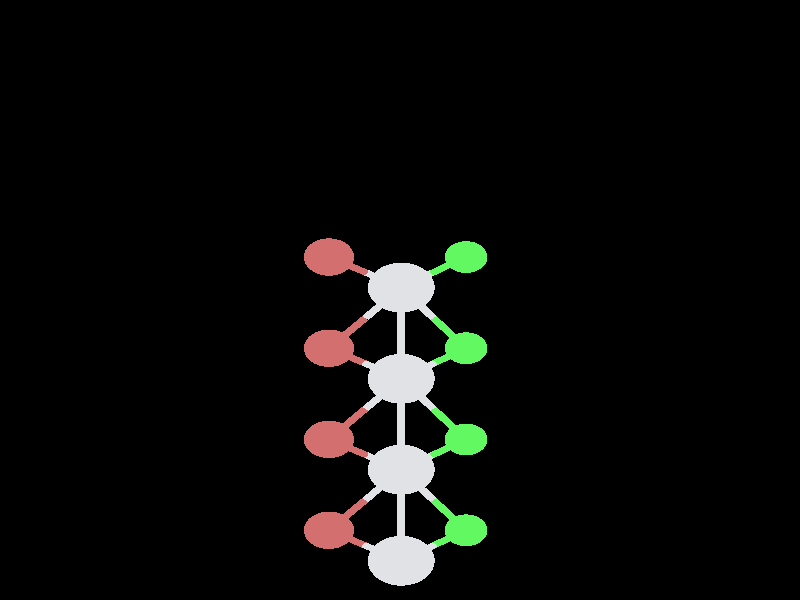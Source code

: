 #include "colors.inc"
#include "finish.inc"

global_settings {assumed_gamma 1 max_trace_level 6}
background {color White transmit 1.0}
camera {orthographic
  right -19.14*x up 19.28*y
  direction 1.00*z
  location <0,0,50.00> look_at <0,0,0>}


light_source {<  2.00,   3.00,  40.00> color White
  area_light <0.70, 0, 0>, <0, 0.70, 0>, 3, 3
  adaptive 1 jitter}
// no fog
#declare simple = finish {phong 0.7}
#declare pale = finish {ambient 0.5 diffuse 0.85 roughness 0.001 specular 0.200 }
#declare intermediate = finish {ambient 0.3 diffuse 0.6 specular 0.1 roughness 0.04}
#declare vmd = finish {ambient 0.0 diffuse 0.65 phong 0.1 phong_size 40.0 specular 0.5 }
#declare jmol = finish {ambient 0.2 diffuse 0.6 specular 1 roughness 0.001 metallic}
#declare ase2 = finish {ambient 0.05 brilliance 3 diffuse 0.6 metallic specular 0.7 roughness 0.04 reflection 0.15}
#declare ase3 = finish {ambient 0.15 brilliance 2 diffuse 0.6 metallic specular 1.0 roughness 0.001 reflection 0.0}
#declare glass = finish {ambient 0.05 diffuse 0.3 specular 1.0 roughness 0.001}
#declare glass2 = finish {ambient 0.01 diffuse 0.3 specular 1.0 reflection 0.25 roughness 0.001}
#declare Rcell = 0.000;
#declare Rbond = 0.100;

#macro atom(LOC, R, COL, TRANS, FIN)
  sphere{LOC, R texture{pigment{color COL transmit TRANS} finish{FIN}}}
#end
#macro constrain(LOC, R, COL, TRANS FIN)
union{torus{R, Rcell rotate 45*z texture{pigment{color COL transmit TRANS} finish{FIN}}}
     torus{R, Rcell rotate -45*z texture{pigment{color COL transmit TRANS} finish{FIN}}}
     translate LOC}
#end

cylinder {<  9.12,  -8.38, -20.28>, <  9.12,  -8.38,   0.00>, Rcell pigment {Black}}
cylinder {<  9.12,   9.18, -30.41>, <  9.12,   9.18, -10.14>, Rcell pigment {Black}}
cylinder {< -9.12,   9.18, -30.41>, < -9.12,   9.18, -10.14>, Rcell pigment {Black}}
cylinder {< -9.12,  -8.38, -20.28>, < -9.12,  -8.38,   0.00>, Rcell pigment {Black}}
cylinder {<  9.12,  -8.38, -20.28>, <  9.12,   9.18, -30.41>, Rcell pigment {Black}}
cylinder {<  9.12,  -8.38,   0.00>, <  9.12,   9.18, -10.14>, Rcell pigment {Black}}
cylinder {< -9.12,  -8.38,   0.00>, < -9.12,   9.18, -10.14>, Rcell pigment {Black}}
cylinder {< -9.12,  -8.38, -20.28>, < -9.12,   9.18, -30.41>, Rcell pigment {Black}}
cylinder {<  9.12,  -8.38, -20.28>, < -9.12,  -8.38, -20.28>, Rcell pigment {Black}}
cylinder {<  9.12,  -8.38,   0.00>, < -9.12,  -8.38,   0.00>, Rcell pigment {Black}}
cylinder {<  9.12,   9.18, -10.14>, < -9.12,   9.18, -10.14>, Rcell pigment {Black}}
cylinder {<  9.12,   9.18, -30.41>, < -9.12,   9.18, -30.41>, Rcell pigment {Black}}
atom(<  0.03,  -8.38, -20.28>, 0.80, rgb <0.75, 0.76, 0.78>, 0.0, ase3) // #0
atom(< -1.70,  -7.40, -18.59>, 0.60, rgb <0.65, 0.16, 0.16>, 0.0, ase3) // #1
atom(<  1.58,  -7.40, -18.59>, 0.51, rgb <0.12, 0.94, 0.12>, 0.0, ase3) // #2
atom(< -1.70,  -4.48, -20.28>, 0.60, rgb <0.65, 0.16, 0.16>, 0.0, ase3) // #3
atom(<  1.58,  -4.48, -20.28>, 0.51, rgb <0.12, 0.94, 0.12>, 0.0, ase3) // #4
atom(<  0.03,  -8.38, -16.90>, 0.80, rgb <0.75, 0.76, 0.78>, 0.0, ase3) // #5
atom(< -1.70,  -7.40, -15.21>, 0.60, rgb <0.65, 0.16, 0.16>, 0.0, ase3) // #6
atom(<  1.58,  -7.40, -15.21>, 0.51, rgb <0.12, 0.94, 0.12>, 0.0, ase3) // #7
atom(<  0.03,  -5.45, -18.59>, 0.80, rgb <0.75, 0.76, 0.78>, 0.0, ase3) // #8
atom(< -1.70,  -4.48, -16.90>, 0.60, rgb <0.65, 0.16, 0.16>, 0.0, ase3) // #9
atom(<  1.58,  -4.48, -16.90>, 0.51, rgb <0.12, 0.94, 0.12>, 0.0, ase3) // #10
atom(<  0.03,  -2.53, -20.28>, 0.80, rgb <0.75, 0.76, 0.78>, 0.0, ase3) // #11
atom(< -1.70,  -1.55, -18.59>, 0.60, rgb <0.65, 0.16, 0.16>, 0.0, ase3) // #12
atom(<  1.58,  -1.55, -18.59>, 0.51, rgb <0.12, 0.94, 0.12>, 0.0, ase3) // #13
atom(< -1.70,   1.38, -20.28>, 0.60, rgb <0.65, 0.16, 0.16>, 0.0, ase3) // #14
atom(<  1.58,   1.38, -20.28>, 0.51, rgb <0.12, 0.94, 0.12>, 0.0, ase3) // #15
atom(<  0.03,  -8.38, -13.52>, 0.80, rgb <0.75, 0.76, 0.78>, 0.0, ase3) // #16
atom(< -1.70,  -7.40, -11.83>, 0.60, rgb <0.65, 0.16, 0.16>, 0.0, ase3) // #17
atom(<  1.58,  -7.40, -11.83>, 0.51, rgb <0.12, 0.94, 0.12>, 0.0, ase3) // #18
atom(<  0.03,  -5.45, -15.21>, 0.80, rgb <0.75, 0.76, 0.78>, 0.0, ase3) // #19
atom(< -1.70,  -4.48, -13.52>, 0.60, rgb <0.65, 0.16, 0.16>, 0.0, ase3) // #20
atom(<  1.58,  -4.48, -13.52>, 0.51, rgb <0.12, 0.94, 0.12>, 0.0, ase3) // #21
atom(<  0.03,  -2.53, -16.90>, 0.80, rgb <0.75, 0.76, 0.78>, 0.0, ase3) // #22
atom(< -1.70,  -1.55, -15.21>, 0.60, rgb <0.65, 0.16, 0.16>, 0.0, ase3) // #23
atom(<  1.58,  -1.55, -15.21>, 0.51, rgb <0.12, 0.94, 0.12>, 0.0, ase3) // #24
atom(<  0.03,   0.40, -18.59>, 0.80, rgb <0.75, 0.76, 0.78>, 0.0, ase3) // #25
atom(< -1.70,   1.38, -16.90>, 0.60, rgb <0.65, 0.16, 0.16>, 0.0, ase3) // #26
atom(<  1.58,   1.38, -16.90>, 0.51, rgb <0.12, 0.94, 0.12>, 0.0, ase3) // #27
atom(<  0.03,  -8.38, -10.14>, 0.80, rgb <0.75, 0.76, 0.78>, 0.0, ase3) // #28
atom(< -1.70,  -7.40,  -8.45>, 0.60, rgb <0.65, 0.16, 0.16>, 0.0, ase3) // #29
atom(<  1.58,  -7.40,  -8.45>, 0.51, rgb <0.12, 0.94, 0.12>, 0.0, ase3) // #30
atom(<  0.03,  -5.45, -11.83>, 0.80, rgb <0.75, 0.76, 0.78>, 0.0, ase3) // #31
atom(< -1.70,  -4.48, -10.14>, 0.60, rgb <0.65, 0.16, 0.16>, 0.0, ase3) // #32
atom(<  1.58,  -4.48, -10.14>, 0.51, rgb <0.12, 0.94, 0.12>, 0.0, ase3) // #33
atom(<  0.03,  -2.53, -13.52>, 0.80, rgb <0.75, 0.76, 0.78>, 0.0, ase3) // #34
atom(< -1.70,  -1.55, -11.83>, 0.60, rgb <0.65, 0.16, 0.16>, 0.0, ase3) // #35
atom(<  1.58,  -1.55, -11.83>, 0.51, rgb <0.12, 0.94, 0.12>, 0.0, ase3) // #36
atom(<  0.03,   0.40, -15.21>, 0.80, rgb <0.75, 0.76, 0.78>, 0.0, ase3) // #37
atom(< -1.70,   1.38, -13.52>, 0.60, rgb <0.65, 0.16, 0.16>, 0.0, ase3) // #38
atom(<  1.58,   1.38, -13.52>, 0.51, rgb <0.12, 0.94, 0.12>, 0.0, ase3) // #39
atom(<  0.03,  -8.38,  -6.76>, 0.80, rgb <0.75, 0.76, 0.78>, 0.0, ase3) // #40
atom(<  0.03,  -5.45,  -8.45>, 0.80, rgb <0.75, 0.76, 0.78>, 0.0, ase3) // #41
atom(< -1.70,  -4.48,  -6.76>, 0.60, rgb <0.65, 0.16, 0.16>, 0.0, ase3) // #42
atom(<  1.58,  -4.48,  -6.76>, 0.51, rgb <0.12, 0.94, 0.12>, 0.0, ase3) // #43
atom(<  0.03,  -2.53, -10.14>, 0.80, rgb <0.75, 0.76, 0.78>, 0.0, ase3) // #44
atom(< -1.70,  -1.55,  -8.45>, 0.60, rgb <0.65, 0.16, 0.16>, 0.0, ase3) // #45
atom(<  1.58,  -1.55,  -8.45>, 0.51, rgb <0.12, 0.94, 0.12>, 0.0, ase3) // #46
atom(<  0.03,   0.40, -11.83>, 0.80, rgb <0.75, 0.76, 0.78>, 0.0, ase3) // #47
atom(< -1.70,   1.38, -10.14>, 0.60, rgb <0.65, 0.16, 0.16>, 0.0, ase3) // #48
atom(<  1.58,   1.38, -10.14>, 0.51, rgb <0.12, 0.94, 0.12>, 0.0, ase3) // #49
atom(<  0.03,  -2.53,  -6.76>, 0.80, rgb <0.75, 0.76, 0.78>, 0.0, ase3) // #50
atom(<  0.03,   0.40,  -8.45>, 0.80, rgb <0.75, 0.76, 0.78>, 0.0, ase3) // #51
atom(< -1.70,   1.38,  -6.76>, 0.60, rgb <0.65, 0.16, 0.16>, 0.0, ase3) // #52
atom(<  1.58,   1.38,  -6.76>, 0.51, rgb <0.12, 0.94, 0.12>, 0.0, ase3) // #53
cylinder {<  0.03,  -8.38, -20.28>, < -0.83,  -7.89, -19.43>, Rbond texture{pigment {color rgb <0.75, 0.76, 0.78> transmit 0.0} finish{ase3}}}
cylinder {< -1.70,  -7.40, -18.59>, < -0.83,  -7.89, -19.43>, Rbond texture{pigment {color rgb <0.65, 0.16, 0.16> transmit 0.0} finish{ase3}}}
cylinder {<  0.03,  -8.38, -20.28>, <  0.80,  -7.89, -19.43>, Rbond texture{pigment {color rgb <0.75, 0.76, 0.78> transmit 0.0} finish{ase3}}}
cylinder {<  1.58,  -7.40, -18.59>, <  0.80,  -7.89, -19.43>, Rbond texture{pigment {color rgb <0.12, 0.94, 0.12> transmit 0.0} finish{ase3}}}
cylinder {<  0.03,  -8.38, -20.28>, <  0.03,  -6.92, -19.43>, Rbond texture{pigment {color rgb <0.75, 0.76, 0.78> transmit 0.0} finish{ase3}}}
cylinder {<  0.03,  -5.45, -18.59>, <  0.03,  -6.92, -19.43>, Rbond texture{pigment {color rgb <0.75, 0.76, 0.78> transmit 0.0} finish{ase3}}}
cylinder {<  0.03,  -8.38, -20.28>, <  0.03,  -8.38, -18.59>, Rbond texture{pigment {color rgb <0.75, 0.76, 0.78> transmit 0.0} finish{ase3}}}
cylinder {<  0.03,  -8.38, -16.90>, <  0.03,  -8.38, -18.59>, Rbond texture{pigment {color rgb <0.75, 0.76, 0.78> transmit 0.0} finish{ase3}}}
cylinder {< -1.70,  -7.40, -18.59>, < -0.83,  -6.43, -18.59>, Rbond texture{pigment {color rgb <0.65, 0.16, 0.16> transmit 0.0} finish{ase3}}}
cylinder {<  0.03,  -5.45, -18.59>, < -0.83,  -6.43, -18.59>, Rbond texture{pigment {color rgb <0.75, 0.76, 0.78> transmit 0.0} finish{ase3}}}
cylinder {< -1.70,  -7.40, -18.59>, < -0.83,  -7.89, -17.74>, Rbond texture{pigment {color rgb <0.65, 0.16, 0.16> transmit 0.0} finish{ase3}}}
cylinder {<  0.03,  -8.38, -16.90>, < -0.83,  -7.89, -17.74>, Rbond texture{pigment {color rgb <0.75, 0.76, 0.78> transmit 0.0} finish{ase3}}}
cylinder {<  1.58,  -7.40, -18.59>, <  0.80,  -6.43, -18.59>, Rbond texture{pigment {color rgb <0.12, 0.94, 0.12> transmit 0.0} finish{ase3}}}
cylinder {<  0.03,  -5.45, -18.59>, <  0.80,  -6.43, -18.59>, Rbond texture{pigment {color rgb <0.75, 0.76, 0.78> transmit 0.0} finish{ase3}}}
cylinder {<  1.58,  -7.40, -18.59>, <  0.80,  -7.89, -17.74>, Rbond texture{pigment {color rgb <0.12, 0.94, 0.12> transmit 0.0} finish{ase3}}}
cylinder {<  0.03,  -8.38, -16.90>, <  0.80,  -7.89, -17.74>, Rbond texture{pigment {color rgb <0.75, 0.76, 0.78> transmit 0.0} finish{ase3}}}
cylinder {< -1.70,  -4.48, -20.28>, < -0.83,  -4.97, -19.43>, Rbond texture{pigment {color rgb <0.65, 0.16, 0.16> transmit 0.0} finish{ase3}}}
cylinder {<  0.03,  -5.45, -18.59>, < -0.83,  -4.97, -19.43>, Rbond texture{pigment {color rgb <0.75, 0.76, 0.78> transmit 0.0} finish{ase3}}}
cylinder {< -1.70,  -4.48, -20.28>, < -0.83,  -3.50, -20.28>, Rbond texture{pigment {color rgb <0.65, 0.16, 0.16> transmit 0.0} finish{ase3}}}
cylinder {<  0.03,  -2.53, -20.28>, < -0.83,  -3.50, -20.28>, Rbond texture{pigment {color rgb <0.75, 0.76, 0.78> transmit 0.0} finish{ase3}}}
cylinder {<  1.58,  -4.48, -20.28>, <  0.80,  -4.97, -19.43>, Rbond texture{pigment {color rgb <0.12, 0.94, 0.12> transmit 0.0} finish{ase3}}}
cylinder {<  0.03,  -5.45, -18.59>, <  0.80,  -4.97, -19.43>, Rbond texture{pigment {color rgb <0.75, 0.76, 0.78> transmit 0.0} finish{ase3}}}
cylinder {<  1.58,  -4.48, -20.28>, <  0.80,  -3.50, -20.28>, Rbond texture{pigment {color rgb <0.12, 0.94, 0.12> transmit 0.0} finish{ase3}}}
cylinder {<  0.03,  -2.53, -20.28>, <  0.80,  -3.50, -20.28>, Rbond texture{pigment {color rgb <0.75, 0.76, 0.78> transmit 0.0} finish{ase3}}}
cylinder {<  0.03,  -8.38, -16.90>, < -0.83,  -7.89, -16.05>, Rbond texture{pigment {color rgb <0.75, 0.76, 0.78> transmit 0.0} finish{ase3}}}
cylinder {< -1.70,  -7.40, -15.21>, < -0.83,  -7.89, -16.05>, Rbond texture{pigment {color rgb <0.65, 0.16, 0.16> transmit 0.0} finish{ase3}}}
cylinder {<  0.03,  -8.38, -16.90>, <  0.03,  -6.92, -16.05>, Rbond texture{pigment {color rgb <0.75, 0.76, 0.78> transmit 0.0} finish{ase3}}}
cylinder {<  0.03,  -5.45, -15.21>, <  0.03,  -6.92, -16.05>, Rbond texture{pigment {color rgb <0.75, 0.76, 0.78> transmit 0.0} finish{ase3}}}
cylinder {<  0.03,  -8.38, -16.90>, <  0.03,  -6.92, -17.74>, Rbond texture{pigment {color rgb <0.75, 0.76, 0.78> transmit 0.0} finish{ase3}}}
cylinder {<  0.03,  -5.45, -18.59>, <  0.03,  -6.92, -17.74>, Rbond texture{pigment {color rgb <0.75, 0.76, 0.78> transmit 0.0} finish{ase3}}}
cylinder {<  0.03,  -8.38, -16.90>, <  0.80,  -7.89, -16.05>, Rbond texture{pigment {color rgb <0.75, 0.76, 0.78> transmit 0.0} finish{ase3}}}
cylinder {<  1.58,  -7.40, -15.21>, <  0.80,  -7.89, -16.05>, Rbond texture{pigment {color rgb <0.12, 0.94, 0.12> transmit 0.0} finish{ase3}}}
cylinder {<  0.03,  -8.38, -16.90>, <  0.03,  -8.38, -15.21>, Rbond texture{pigment {color rgb <0.75, 0.76, 0.78> transmit 0.0} finish{ase3}}}
cylinder {<  0.03,  -8.38, -13.52>, <  0.03,  -8.38, -15.21>, Rbond texture{pigment {color rgb <0.75, 0.76, 0.78> transmit 0.0} finish{ase3}}}
cylinder {< -1.70,  -7.40, -15.21>, < -0.83,  -6.43, -15.21>, Rbond texture{pigment {color rgb <0.65, 0.16, 0.16> transmit 0.0} finish{ase3}}}
cylinder {<  0.03,  -5.45, -15.21>, < -0.83,  -6.43, -15.21>, Rbond texture{pigment {color rgb <0.75, 0.76, 0.78> transmit 0.0} finish{ase3}}}
cylinder {< -1.70,  -7.40, -15.21>, < -0.83,  -7.89, -14.36>, Rbond texture{pigment {color rgb <0.65, 0.16, 0.16> transmit 0.0} finish{ase3}}}
cylinder {<  0.03,  -8.38, -13.52>, < -0.83,  -7.89, -14.36>, Rbond texture{pigment {color rgb <0.75, 0.76, 0.78> transmit 0.0} finish{ase3}}}
cylinder {<  1.58,  -7.40, -15.21>, <  0.80,  -6.43, -15.21>, Rbond texture{pigment {color rgb <0.12, 0.94, 0.12> transmit 0.0} finish{ase3}}}
cylinder {<  0.03,  -5.45, -15.21>, <  0.80,  -6.43, -15.21>, Rbond texture{pigment {color rgb <0.75, 0.76, 0.78> transmit 0.0} finish{ase3}}}
cylinder {<  1.58,  -7.40, -15.21>, <  0.80,  -7.89, -14.36>, Rbond texture{pigment {color rgb <0.12, 0.94, 0.12> transmit 0.0} finish{ase3}}}
cylinder {<  0.03,  -8.38, -13.52>, <  0.80,  -7.89, -14.36>, Rbond texture{pigment {color rgb <0.75, 0.76, 0.78> transmit 0.0} finish{ase3}}}
cylinder {<  0.03,  -5.45, -18.59>, <  0.03,  -5.45, -16.90>, Rbond texture{pigment {color rgb <0.75, 0.76, 0.78> transmit 0.0} finish{ase3}}}
cylinder {<  0.03,  -5.45, -15.21>, <  0.03,  -5.45, -16.90>, Rbond texture{pigment {color rgb <0.75, 0.76, 0.78> transmit 0.0} finish{ase3}}}
cylinder {<  0.03,  -5.45, -18.59>, <  0.03,  -3.99, -19.43>, Rbond texture{pigment {color rgb <0.75, 0.76, 0.78> transmit 0.0} finish{ase3}}}
cylinder {<  0.03,  -2.53, -20.28>, <  0.03,  -3.99, -19.43>, Rbond texture{pigment {color rgb <0.75, 0.76, 0.78> transmit 0.0} finish{ase3}}}
cylinder {<  0.03,  -5.45, -18.59>, < -0.83,  -4.97, -17.74>, Rbond texture{pigment {color rgb <0.75, 0.76, 0.78> transmit 0.0} finish{ase3}}}
cylinder {< -1.70,  -4.48, -16.90>, < -0.83,  -4.97, -17.74>, Rbond texture{pigment {color rgb <0.65, 0.16, 0.16> transmit 0.0} finish{ase3}}}
cylinder {<  0.03,  -5.45, -18.59>, <  0.80,  -4.97, -17.74>, Rbond texture{pigment {color rgb <0.75, 0.76, 0.78> transmit 0.0} finish{ase3}}}
cylinder {<  1.58,  -4.48, -16.90>, <  0.80,  -4.97, -17.74>, Rbond texture{pigment {color rgb <0.12, 0.94, 0.12> transmit 0.0} finish{ase3}}}
cylinder {<  0.03,  -5.45, -18.59>, <  0.03,  -3.99, -17.74>, Rbond texture{pigment {color rgb <0.75, 0.76, 0.78> transmit 0.0} finish{ase3}}}
cylinder {<  0.03,  -2.53, -16.90>, <  0.03,  -3.99, -17.74>, Rbond texture{pigment {color rgb <0.75, 0.76, 0.78> transmit 0.0} finish{ase3}}}
cylinder {< -1.70,  -4.48, -16.90>, < -0.83,  -4.97, -16.05>, Rbond texture{pigment {color rgb <0.65, 0.16, 0.16> transmit 0.0} finish{ase3}}}
cylinder {<  0.03,  -5.45, -15.21>, < -0.83,  -4.97, -16.05>, Rbond texture{pigment {color rgb <0.75, 0.76, 0.78> transmit 0.0} finish{ase3}}}
cylinder {< -1.70,  -4.48, -16.90>, < -0.83,  -3.50, -16.90>, Rbond texture{pigment {color rgb <0.65, 0.16, 0.16> transmit 0.0} finish{ase3}}}
cylinder {<  0.03,  -2.53, -16.90>, < -0.83,  -3.50, -16.90>, Rbond texture{pigment {color rgb <0.75, 0.76, 0.78> transmit 0.0} finish{ase3}}}
cylinder {<  1.58,  -4.48, -16.90>, <  0.80,  -4.97, -16.05>, Rbond texture{pigment {color rgb <0.12, 0.94, 0.12> transmit 0.0} finish{ase3}}}
cylinder {<  0.03,  -5.45, -15.21>, <  0.80,  -4.97, -16.05>, Rbond texture{pigment {color rgb <0.75, 0.76, 0.78> transmit 0.0} finish{ase3}}}
cylinder {<  1.58,  -4.48, -16.90>, <  0.80,  -3.50, -16.90>, Rbond texture{pigment {color rgb <0.12, 0.94, 0.12> transmit 0.0} finish{ase3}}}
cylinder {<  0.03,  -2.53, -16.90>, <  0.80,  -3.50, -16.90>, Rbond texture{pigment {color rgb <0.75, 0.76, 0.78> transmit 0.0} finish{ase3}}}
cylinder {<  0.03,  -2.53, -20.28>, <  0.03,  -1.06, -19.43>, Rbond texture{pigment {color rgb <0.75, 0.76, 0.78> transmit 0.0} finish{ase3}}}
cylinder {<  0.03,   0.40, -18.59>, <  0.03,  -1.06, -19.43>, Rbond texture{pigment {color rgb <0.75, 0.76, 0.78> transmit 0.0} finish{ase3}}}
cylinder {<  0.03,  -2.53, -20.28>, <  0.80,  -2.04, -19.43>, Rbond texture{pigment {color rgb <0.75, 0.76, 0.78> transmit 0.0} finish{ase3}}}
cylinder {<  1.58,  -1.55, -18.59>, <  0.80,  -2.04, -19.43>, Rbond texture{pigment {color rgb <0.12, 0.94, 0.12> transmit 0.0} finish{ase3}}}
cylinder {<  0.03,  -2.53, -20.28>, < -0.83,  -2.04, -19.43>, Rbond texture{pigment {color rgb <0.75, 0.76, 0.78> transmit 0.0} finish{ase3}}}
cylinder {< -1.70,  -1.55, -18.59>, < -0.83,  -2.04, -19.43>, Rbond texture{pigment {color rgb <0.65, 0.16, 0.16> transmit 0.0} finish{ase3}}}
cylinder {<  0.03,  -2.53, -20.28>, <  0.03,  -2.53, -18.59>, Rbond texture{pigment {color rgb <0.75, 0.76, 0.78> transmit 0.0} finish{ase3}}}
cylinder {<  0.03,  -2.53, -16.90>, <  0.03,  -2.53, -18.59>, Rbond texture{pigment {color rgb <0.75, 0.76, 0.78> transmit 0.0} finish{ase3}}}
cylinder {< -1.70,  -1.55, -18.59>, < -0.83,  -0.58, -18.59>, Rbond texture{pigment {color rgb <0.65, 0.16, 0.16> transmit 0.0} finish{ase3}}}
cylinder {<  0.03,   0.40, -18.59>, < -0.83,  -0.58, -18.59>, Rbond texture{pigment {color rgb <0.75, 0.76, 0.78> transmit 0.0} finish{ase3}}}
cylinder {< -1.70,  -1.55, -18.59>, < -0.83,  -2.04, -17.74>, Rbond texture{pigment {color rgb <0.65, 0.16, 0.16> transmit 0.0} finish{ase3}}}
cylinder {<  0.03,  -2.53, -16.90>, < -0.83,  -2.04, -17.74>, Rbond texture{pigment {color rgb <0.75, 0.76, 0.78> transmit 0.0} finish{ase3}}}
cylinder {<  1.58,  -1.55, -18.59>, <  0.80,  -0.58, -18.59>, Rbond texture{pigment {color rgb <0.12, 0.94, 0.12> transmit 0.0} finish{ase3}}}
cylinder {<  0.03,   0.40, -18.59>, <  0.80,  -0.58, -18.59>, Rbond texture{pigment {color rgb <0.75, 0.76, 0.78> transmit 0.0} finish{ase3}}}
cylinder {<  1.58,  -1.55, -18.59>, <  0.80,  -2.04, -17.74>, Rbond texture{pigment {color rgb <0.12, 0.94, 0.12> transmit 0.0} finish{ase3}}}
cylinder {<  0.03,  -2.53, -16.90>, <  0.80,  -2.04, -17.74>, Rbond texture{pigment {color rgb <0.75, 0.76, 0.78> transmit 0.0} finish{ase3}}}
cylinder {< -1.70,   1.38, -20.28>, < -0.83,   0.89, -19.43>, Rbond texture{pigment {color rgb <0.65, 0.16, 0.16> transmit 0.0} finish{ase3}}}
cylinder {<  0.03,   0.40, -18.59>, < -0.83,   0.89, -19.43>, Rbond texture{pigment {color rgb <0.75, 0.76, 0.78> transmit 0.0} finish{ase3}}}
cylinder {<  1.58,   1.38, -20.28>, <  0.80,   0.89, -19.43>, Rbond texture{pigment {color rgb <0.12, 0.94, 0.12> transmit 0.0} finish{ase3}}}
cylinder {<  0.03,   0.40, -18.59>, <  0.80,   0.89, -19.43>, Rbond texture{pigment {color rgb <0.75, 0.76, 0.78> transmit 0.0} finish{ase3}}}
cylinder {<  0.03,  -8.38, -13.52>, <  0.03,  -6.92, -14.36>, Rbond texture{pigment {color rgb <0.75, 0.76, 0.78> transmit 0.0} finish{ase3}}}
cylinder {<  0.03,  -5.45, -15.21>, <  0.03,  -6.92, -14.36>, Rbond texture{pigment {color rgb <0.75, 0.76, 0.78> transmit 0.0} finish{ase3}}}
cylinder {<  0.03,  -8.38, -13.52>, <  0.03,  -8.38, -11.83>, Rbond texture{pigment {color rgb <0.75, 0.76, 0.78> transmit 0.0} finish{ase3}}}
cylinder {<  0.03,  -8.38, -10.14>, <  0.03,  -8.38, -11.83>, Rbond texture{pigment {color rgb <0.75, 0.76, 0.78> transmit 0.0} finish{ase3}}}
cylinder {<  0.03,  -8.38, -13.52>, <  0.80,  -7.89, -12.67>, Rbond texture{pigment {color rgb <0.75, 0.76, 0.78> transmit 0.0} finish{ase3}}}
cylinder {<  1.58,  -7.40, -11.83>, <  0.80,  -7.89, -12.67>, Rbond texture{pigment {color rgb <0.12, 0.94, 0.12> transmit 0.0} finish{ase3}}}
cylinder {<  0.03,  -8.38, -13.52>, < -0.83,  -7.89, -12.67>, Rbond texture{pigment {color rgb <0.75, 0.76, 0.78> transmit 0.0} finish{ase3}}}
cylinder {< -1.70,  -7.40, -11.83>, < -0.83,  -7.89, -12.67>, Rbond texture{pigment {color rgb <0.65, 0.16, 0.16> transmit 0.0} finish{ase3}}}
cylinder {<  0.03,  -8.38, -13.52>, <  0.03,  -6.92, -12.67>, Rbond texture{pigment {color rgb <0.75, 0.76, 0.78> transmit 0.0} finish{ase3}}}
cylinder {<  0.03,  -5.45, -11.83>, <  0.03,  -6.92, -12.67>, Rbond texture{pigment {color rgb <0.75, 0.76, 0.78> transmit 0.0} finish{ase3}}}
cylinder {< -1.70,  -7.40, -11.83>, < -0.83,  -7.89, -10.98>, Rbond texture{pigment {color rgb <0.65, 0.16, 0.16> transmit 0.0} finish{ase3}}}
cylinder {<  0.03,  -8.38, -10.14>, < -0.83,  -7.89, -10.98>, Rbond texture{pigment {color rgb <0.75, 0.76, 0.78> transmit 0.0} finish{ase3}}}
cylinder {< -1.70,  -7.40, -11.83>, < -0.83,  -6.43, -11.83>, Rbond texture{pigment {color rgb <0.65, 0.16, 0.16> transmit 0.0} finish{ase3}}}
cylinder {<  0.03,  -5.45, -11.83>, < -0.83,  -6.43, -11.83>, Rbond texture{pigment {color rgb <0.75, 0.76, 0.78> transmit 0.0} finish{ase3}}}
cylinder {<  1.58,  -7.40, -11.83>, <  0.80,  -7.89, -10.98>, Rbond texture{pigment {color rgb <0.12, 0.94, 0.12> transmit 0.0} finish{ase3}}}
cylinder {<  0.03,  -8.38, -10.14>, <  0.80,  -7.89, -10.98>, Rbond texture{pigment {color rgb <0.75, 0.76, 0.78> transmit 0.0} finish{ase3}}}
cylinder {<  1.58,  -7.40, -11.83>, <  0.80,  -6.43, -11.83>, Rbond texture{pigment {color rgb <0.12, 0.94, 0.12> transmit 0.0} finish{ase3}}}
cylinder {<  0.03,  -5.45, -11.83>, <  0.80,  -6.43, -11.83>, Rbond texture{pigment {color rgb <0.75, 0.76, 0.78> transmit 0.0} finish{ase3}}}
cylinder {<  0.03,  -5.45, -15.21>, <  0.03,  -3.99, -16.05>, Rbond texture{pigment {color rgb <0.75, 0.76, 0.78> transmit 0.0} finish{ase3}}}
cylinder {<  0.03,  -2.53, -16.90>, <  0.03,  -3.99, -16.05>, Rbond texture{pigment {color rgb <0.75, 0.76, 0.78> transmit 0.0} finish{ase3}}}
cylinder {<  0.03,  -5.45, -15.21>, <  0.80,  -4.97, -14.36>, Rbond texture{pigment {color rgb <0.75, 0.76, 0.78> transmit 0.0} finish{ase3}}}
cylinder {<  1.58,  -4.48, -13.52>, <  0.80,  -4.97, -14.36>, Rbond texture{pigment {color rgb <0.12, 0.94, 0.12> transmit 0.0} finish{ase3}}}
cylinder {<  0.03,  -5.45, -15.21>, < -0.83,  -4.97, -14.36>, Rbond texture{pigment {color rgb <0.75, 0.76, 0.78> transmit 0.0} finish{ase3}}}
cylinder {< -1.70,  -4.48, -13.52>, < -0.83,  -4.97, -14.36>, Rbond texture{pigment {color rgb <0.65, 0.16, 0.16> transmit 0.0} finish{ase3}}}
cylinder {<  0.03,  -5.45, -15.21>, <  0.03,  -5.45, -13.52>, Rbond texture{pigment {color rgb <0.75, 0.76, 0.78> transmit 0.0} finish{ase3}}}
cylinder {<  0.03,  -5.45, -11.83>, <  0.03,  -5.45, -13.52>, Rbond texture{pigment {color rgb <0.75, 0.76, 0.78> transmit 0.0} finish{ase3}}}
cylinder {<  0.03,  -5.45, -15.21>, <  0.03,  -3.99, -14.36>, Rbond texture{pigment {color rgb <0.75, 0.76, 0.78> transmit 0.0} finish{ase3}}}
cylinder {<  0.03,  -2.53, -13.52>, <  0.03,  -3.99, -14.36>, Rbond texture{pigment {color rgb <0.75, 0.76, 0.78> transmit 0.0} finish{ase3}}}
cylinder {< -1.70,  -4.48, -13.52>, < -0.83,  -4.97, -12.67>, Rbond texture{pigment {color rgb <0.65, 0.16, 0.16> transmit 0.0} finish{ase3}}}
cylinder {<  0.03,  -5.45, -11.83>, < -0.83,  -4.97, -12.67>, Rbond texture{pigment {color rgb <0.75, 0.76, 0.78> transmit 0.0} finish{ase3}}}
cylinder {< -1.70,  -4.48, -13.52>, < -0.83,  -3.50, -13.52>, Rbond texture{pigment {color rgb <0.65, 0.16, 0.16> transmit 0.0} finish{ase3}}}
cylinder {<  0.03,  -2.53, -13.52>, < -0.83,  -3.50, -13.52>, Rbond texture{pigment {color rgb <0.75, 0.76, 0.78> transmit 0.0} finish{ase3}}}
cylinder {<  1.58,  -4.48, -13.52>, <  0.80,  -4.97, -12.67>, Rbond texture{pigment {color rgb <0.12, 0.94, 0.12> transmit 0.0} finish{ase3}}}
cylinder {<  0.03,  -5.45, -11.83>, <  0.80,  -4.97, -12.67>, Rbond texture{pigment {color rgb <0.75, 0.76, 0.78> transmit 0.0} finish{ase3}}}
cylinder {<  1.58,  -4.48, -13.52>, <  0.80,  -3.50, -13.52>, Rbond texture{pigment {color rgb <0.12, 0.94, 0.12> transmit 0.0} finish{ase3}}}
cylinder {<  0.03,  -2.53, -13.52>, <  0.80,  -3.50, -13.52>, Rbond texture{pigment {color rgb <0.75, 0.76, 0.78> transmit 0.0} finish{ase3}}}
cylinder {<  0.03,  -2.53, -16.90>, <  0.03,  -1.06, -17.74>, Rbond texture{pigment {color rgb <0.75, 0.76, 0.78> transmit 0.0} finish{ase3}}}
cylinder {<  0.03,   0.40, -18.59>, <  0.03,  -1.06, -17.74>, Rbond texture{pigment {color rgb <0.75, 0.76, 0.78> transmit 0.0} finish{ase3}}}
cylinder {<  0.03,  -2.53, -16.90>, < -0.83,  -2.04, -16.05>, Rbond texture{pigment {color rgb <0.75, 0.76, 0.78> transmit 0.0} finish{ase3}}}
cylinder {< -1.70,  -1.55, -15.21>, < -0.83,  -2.04, -16.05>, Rbond texture{pigment {color rgb <0.65, 0.16, 0.16> transmit 0.0} finish{ase3}}}
cylinder {<  0.03,  -2.53, -16.90>, <  0.80,  -2.04, -16.05>, Rbond texture{pigment {color rgb <0.75, 0.76, 0.78> transmit 0.0} finish{ase3}}}
cylinder {<  1.58,  -1.55, -15.21>, <  0.80,  -2.04, -16.05>, Rbond texture{pigment {color rgb <0.12, 0.94, 0.12> transmit 0.0} finish{ase3}}}
cylinder {<  0.03,  -2.53, -16.90>, <  0.03,  -1.06, -16.05>, Rbond texture{pigment {color rgb <0.75, 0.76, 0.78> transmit 0.0} finish{ase3}}}
cylinder {<  0.03,   0.40, -15.21>, <  0.03,  -1.06, -16.05>, Rbond texture{pigment {color rgb <0.75, 0.76, 0.78> transmit 0.0} finish{ase3}}}
cylinder {<  0.03,  -2.53, -16.90>, <  0.03,  -2.53, -15.21>, Rbond texture{pigment {color rgb <0.75, 0.76, 0.78> transmit 0.0} finish{ase3}}}
cylinder {<  0.03,  -2.53, -13.52>, <  0.03,  -2.53, -15.21>, Rbond texture{pigment {color rgb <0.75, 0.76, 0.78> transmit 0.0} finish{ase3}}}
cylinder {< -1.70,  -1.55, -15.21>, < -0.83,  -0.58, -15.21>, Rbond texture{pigment {color rgb <0.65, 0.16, 0.16> transmit 0.0} finish{ase3}}}
cylinder {<  0.03,   0.40, -15.21>, < -0.83,  -0.58, -15.21>, Rbond texture{pigment {color rgb <0.75, 0.76, 0.78> transmit 0.0} finish{ase3}}}
cylinder {< -1.70,  -1.55, -15.21>, < -0.83,  -2.04, -14.36>, Rbond texture{pigment {color rgb <0.65, 0.16, 0.16> transmit 0.0} finish{ase3}}}
cylinder {<  0.03,  -2.53, -13.52>, < -0.83,  -2.04, -14.36>, Rbond texture{pigment {color rgb <0.75, 0.76, 0.78> transmit 0.0} finish{ase3}}}
cylinder {<  1.58,  -1.55, -15.21>, <  0.80,  -0.58, -15.21>, Rbond texture{pigment {color rgb <0.12, 0.94, 0.12> transmit 0.0} finish{ase3}}}
cylinder {<  0.03,   0.40, -15.21>, <  0.80,  -0.58, -15.21>, Rbond texture{pigment {color rgb <0.75, 0.76, 0.78> transmit 0.0} finish{ase3}}}
cylinder {<  1.58,  -1.55, -15.21>, <  0.80,  -2.04, -14.36>, Rbond texture{pigment {color rgb <0.12, 0.94, 0.12> transmit 0.0} finish{ase3}}}
cylinder {<  0.03,  -2.53, -13.52>, <  0.80,  -2.04, -14.36>, Rbond texture{pigment {color rgb <0.75, 0.76, 0.78> transmit 0.0} finish{ase3}}}
cylinder {<  0.03,   0.40, -18.59>, < -0.83,   0.89, -17.74>, Rbond texture{pigment {color rgb <0.75, 0.76, 0.78> transmit 0.0} finish{ase3}}}
cylinder {< -1.70,   1.38, -16.90>, < -0.83,   0.89, -17.74>, Rbond texture{pigment {color rgb <0.65, 0.16, 0.16> transmit 0.0} finish{ase3}}}
cylinder {<  0.03,   0.40, -18.59>, <  0.80,   0.89, -17.74>, Rbond texture{pigment {color rgb <0.75, 0.76, 0.78> transmit 0.0} finish{ase3}}}
cylinder {<  1.58,   1.38, -16.90>, <  0.80,   0.89, -17.74>, Rbond texture{pigment {color rgb <0.12, 0.94, 0.12> transmit 0.0} finish{ase3}}}
cylinder {<  0.03,   0.40, -18.59>, <  0.03,   0.40, -16.90>, Rbond texture{pigment {color rgb <0.75, 0.76, 0.78> transmit 0.0} finish{ase3}}}
cylinder {<  0.03,   0.40, -15.21>, <  0.03,   0.40, -16.90>, Rbond texture{pigment {color rgb <0.75, 0.76, 0.78> transmit 0.0} finish{ase3}}}
cylinder {< -1.70,   1.38, -16.90>, < -0.83,   0.89, -16.05>, Rbond texture{pigment {color rgb <0.65, 0.16, 0.16> transmit 0.0} finish{ase3}}}
cylinder {<  0.03,   0.40, -15.21>, < -0.83,   0.89, -16.05>, Rbond texture{pigment {color rgb <0.75, 0.76, 0.78> transmit 0.0} finish{ase3}}}
cylinder {<  1.58,   1.38, -16.90>, <  0.80,   0.89, -16.05>, Rbond texture{pigment {color rgb <0.12, 0.94, 0.12> transmit 0.0} finish{ase3}}}
cylinder {<  0.03,   0.40, -15.21>, <  0.80,   0.89, -16.05>, Rbond texture{pigment {color rgb <0.75, 0.76, 0.78> transmit 0.0} finish{ase3}}}
cylinder {<  0.03,  -8.38, -10.14>, <  0.80,  -7.89,  -9.29>, Rbond texture{pigment {color rgb <0.75, 0.76, 0.78> transmit 0.0} finish{ase3}}}
cylinder {<  1.58,  -7.40,  -8.45>, <  0.80,  -7.89,  -9.29>, Rbond texture{pigment {color rgb <0.12, 0.94, 0.12> transmit 0.0} finish{ase3}}}
cylinder {<  0.03,  -8.38, -10.14>, <  0.03,  -8.38,  -8.45>, Rbond texture{pigment {color rgb <0.75, 0.76, 0.78> transmit 0.0} finish{ase3}}}
cylinder {<  0.03,  -8.38,  -6.76>, <  0.03,  -8.38,  -8.45>, Rbond texture{pigment {color rgb <0.75, 0.76, 0.78> transmit 0.0} finish{ase3}}}
cylinder {<  0.03,  -8.38, -10.14>, < -0.83,  -7.89,  -9.29>, Rbond texture{pigment {color rgb <0.75, 0.76, 0.78> transmit 0.0} finish{ase3}}}
cylinder {< -1.70,  -7.40,  -8.45>, < -0.83,  -7.89,  -9.29>, Rbond texture{pigment {color rgb <0.65, 0.16, 0.16> transmit 0.0} finish{ase3}}}
cylinder {<  0.03,  -8.38, -10.14>, <  0.03,  -6.92,  -9.29>, Rbond texture{pigment {color rgb <0.75, 0.76, 0.78> transmit 0.0} finish{ase3}}}
cylinder {<  0.03,  -5.45,  -8.45>, <  0.03,  -6.92,  -9.29>, Rbond texture{pigment {color rgb <0.75, 0.76, 0.78> transmit 0.0} finish{ase3}}}
cylinder {<  0.03,  -8.38, -10.14>, <  0.03,  -6.92, -10.98>, Rbond texture{pigment {color rgb <0.75, 0.76, 0.78> transmit 0.0} finish{ase3}}}
cylinder {<  0.03,  -5.45, -11.83>, <  0.03,  -6.92, -10.98>, Rbond texture{pigment {color rgb <0.75, 0.76, 0.78> transmit 0.0} finish{ase3}}}
cylinder {< -1.70,  -7.40,  -8.45>, < -0.83,  -7.89,  -7.60>, Rbond texture{pigment {color rgb <0.65, 0.16, 0.16> transmit 0.0} finish{ase3}}}
cylinder {<  0.03,  -8.38,  -6.76>, < -0.83,  -7.89,  -7.60>, Rbond texture{pigment {color rgb <0.75, 0.76, 0.78> transmit 0.0} finish{ase3}}}
cylinder {< -1.70,  -7.40,  -8.45>, < -0.83,  -6.43,  -8.45>, Rbond texture{pigment {color rgb <0.65, 0.16, 0.16> transmit 0.0} finish{ase3}}}
cylinder {<  0.03,  -5.45,  -8.45>, < -0.83,  -6.43,  -8.45>, Rbond texture{pigment {color rgb <0.75, 0.76, 0.78> transmit 0.0} finish{ase3}}}
cylinder {<  1.58,  -7.40,  -8.45>, <  0.80,  -7.89,  -7.60>, Rbond texture{pigment {color rgb <0.12, 0.94, 0.12> transmit 0.0} finish{ase3}}}
cylinder {<  0.03,  -8.38,  -6.76>, <  0.80,  -7.89,  -7.60>, Rbond texture{pigment {color rgb <0.75, 0.76, 0.78> transmit 0.0} finish{ase3}}}
cylinder {<  1.58,  -7.40,  -8.45>, <  0.80,  -6.43,  -8.45>, Rbond texture{pigment {color rgb <0.12, 0.94, 0.12> transmit 0.0} finish{ase3}}}
cylinder {<  0.03,  -5.45,  -8.45>, <  0.80,  -6.43,  -8.45>, Rbond texture{pigment {color rgb <0.75, 0.76, 0.78> transmit 0.0} finish{ase3}}}
cylinder {<  0.03,  -5.45, -11.83>, <  0.80,  -4.97, -10.98>, Rbond texture{pigment {color rgb <0.75, 0.76, 0.78> transmit 0.0} finish{ase3}}}
cylinder {<  1.58,  -4.48, -10.14>, <  0.80,  -4.97, -10.98>, Rbond texture{pigment {color rgb <0.12, 0.94, 0.12> transmit 0.0} finish{ase3}}}
cylinder {<  0.03,  -5.45, -11.83>, <  0.03,  -5.45, -10.14>, Rbond texture{pigment {color rgb <0.75, 0.76, 0.78> transmit 0.0} finish{ase3}}}
cylinder {<  0.03,  -5.45,  -8.45>, <  0.03,  -5.45, -10.14>, Rbond texture{pigment {color rgb <0.75, 0.76, 0.78> transmit 0.0} finish{ase3}}}
cylinder {<  0.03,  -5.45, -11.83>, < -0.83,  -4.97, -10.98>, Rbond texture{pigment {color rgb <0.75, 0.76, 0.78> transmit 0.0} finish{ase3}}}
cylinder {< -1.70,  -4.48, -10.14>, < -0.83,  -4.97, -10.98>, Rbond texture{pigment {color rgb <0.65, 0.16, 0.16> transmit 0.0} finish{ase3}}}
cylinder {<  0.03,  -5.45, -11.83>, <  0.03,  -3.99, -12.67>, Rbond texture{pigment {color rgb <0.75, 0.76, 0.78> transmit 0.0} finish{ase3}}}
cylinder {<  0.03,  -2.53, -13.52>, <  0.03,  -3.99, -12.67>, Rbond texture{pigment {color rgb <0.75, 0.76, 0.78> transmit 0.0} finish{ase3}}}
cylinder {<  0.03,  -5.45, -11.83>, <  0.03,  -3.99, -10.98>, Rbond texture{pigment {color rgb <0.75, 0.76, 0.78> transmit 0.0} finish{ase3}}}
cylinder {<  0.03,  -2.53, -10.14>, <  0.03,  -3.99, -10.98>, Rbond texture{pigment {color rgb <0.75, 0.76, 0.78> transmit 0.0} finish{ase3}}}
cylinder {< -1.70,  -4.48, -10.14>, < -0.83,  -4.97,  -9.29>, Rbond texture{pigment {color rgb <0.65, 0.16, 0.16> transmit 0.0} finish{ase3}}}
cylinder {<  0.03,  -5.45,  -8.45>, < -0.83,  -4.97,  -9.29>, Rbond texture{pigment {color rgb <0.75, 0.76, 0.78> transmit 0.0} finish{ase3}}}
cylinder {< -1.70,  -4.48, -10.14>, < -0.83,  -3.50, -10.14>, Rbond texture{pigment {color rgb <0.65, 0.16, 0.16> transmit 0.0} finish{ase3}}}
cylinder {<  0.03,  -2.53, -10.14>, < -0.83,  -3.50, -10.14>, Rbond texture{pigment {color rgb <0.75, 0.76, 0.78> transmit 0.0} finish{ase3}}}
cylinder {<  1.58,  -4.48, -10.14>, <  0.80,  -4.97,  -9.29>, Rbond texture{pigment {color rgb <0.12, 0.94, 0.12> transmit 0.0} finish{ase3}}}
cylinder {<  0.03,  -5.45,  -8.45>, <  0.80,  -4.97,  -9.29>, Rbond texture{pigment {color rgb <0.75, 0.76, 0.78> transmit 0.0} finish{ase3}}}
cylinder {<  1.58,  -4.48, -10.14>, <  0.80,  -3.50, -10.14>, Rbond texture{pigment {color rgb <0.12, 0.94, 0.12> transmit 0.0} finish{ase3}}}
cylinder {<  0.03,  -2.53, -10.14>, <  0.80,  -3.50, -10.14>, Rbond texture{pigment {color rgb <0.75, 0.76, 0.78> transmit 0.0} finish{ase3}}}
cylinder {<  0.03,  -2.53, -13.52>, <  0.03,  -1.06, -14.36>, Rbond texture{pigment {color rgb <0.75, 0.76, 0.78> transmit 0.0} finish{ase3}}}
cylinder {<  0.03,   0.40, -15.21>, <  0.03,  -1.06, -14.36>, Rbond texture{pigment {color rgb <0.75, 0.76, 0.78> transmit 0.0} finish{ase3}}}
cylinder {<  0.03,  -2.53, -13.52>, <  0.03,  -2.53, -11.83>, Rbond texture{pigment {color rgb <0.75, 0.76, 0.78> transmit 0.0} finish{ase3}}}
cylinder {<  0.03,  -2.53, -10.14>, <  0.03,  -2.53, -11.83>, Rbond texture{pigment {color rgb <0.75, 0.76, 0.78> transmit 0.0} finish{ase3}}}
cylinder {<  0.03,  -2.53, -13.52>, < -0.83,  -2.04, -12.67>, Rbond texture{pigment {color rgb <0.75, 0.76, 0.78> transmit 0.0} finish{ase3}}}
cylinder {< -1.70,  -1.55, -11.83>, < -0.83,  -2.04, -12.67>, Rbond texture{pigment {color rgb <0.65, 0.16, 0.16> transmit 0.0} finish{ase3}}}
cylinder {<  0.03,  -2.53, -13.52>, <  0.80,  -2.04, -12.67>, Rbond texture{pigment {color rgb <0.75, 0.76, 0.78> transmit 0.0} finish{ase3}}}
cylinder {<  1.58,  -1.55, -11.83>, <  0.80,  -2.04, -12.67>, Rbond texture{pigment {color rgb <0.12, 0.94, 0.12> transmit 0.0} finish{ase3}}}
cylinder {<  0.03,  -2.53, -13.52>, <  0.03,  -1.06, -12.67>, Rbond texture{pigment {color rgb <0.75, 0.76, 0.78> transmit 0.0} finish{ase3}}}
cylinder {<  0.03,   0.40, -11.83>, <  0.03,  -1.06, -12.67>, Rbond texture{pigment {color rgb <0.75, 0.76, 0.78> transmit 0.0} finish{ase3}}}
cylinder {< -1.70,  -1.55, -11.83>, < -0.83,  -2.04, -10.98>, Rbond texture{pigment {color rgb <0.65, 0.16, 0.16> transmit 0.0} finish{ase3}}}
cylinder {<  0.03,  -2.53, -10.14>, < -0.83,  -2.04, -10.98>, Rbond texture{pigment {color rgb <0.75, 0.76, 0.78> transmit 0.0} finish{ase3}}}
cylinder {< -1.70,  -1.55, -11.83>, < -0.83,  -0.58, -11.83>, Rbond texture{pigment {color rgb <0.65, 0.16, 0.16> transmit 0.0} finish{ase3}}}
cylinder {<  0.03,   0.40, -11.83>, < -0.83,  -0.58, -11.83>, Rbond texture{pigment {color rgb <0.75, 0.76, 0.78> transmit 0.0} finish{ase3}}}
cylinder {<  1.58,  -1.55, -11.83>, <  0.80,  -2.04, -10.98>, Rbond texture{pigment {color rgb <0.12, 0.94, 0.12> transmit 0.0} finish{ase3}}}
cylinder {<  0.03,  -2.53, -10.14>, <  0.80,  -2.04, -10.98>, Rbond texture{pigment {color rgb <0.75, 0.76, 0.78> transmit 0.0} finish{ase3}}}
cylinder {<  1.58,  -1.55, -11.83>, <  0.80,  -0.58, -11.83>, Rbond texture{pigment {color rgb <0.12, 0.94, 0.12> transmit 0.0} finish{ase3}}}
cylinder {<  0.03,   0.40, -11.83>, <  0.80,  -0.58, -11.83>, Rbond texture{pigment {color rgb <0.75, 0.76, 0.78> transmit 0.0} finish{ase3}}}
cylinder {<  0.03,   0.40, -15.21>, <  0.03,   0.40, -13.52>, Rbond texture{pigment {color rgb <0.75, 0.76, 0.78> transmit 0.0} finish{ase3}}}
cylinder {<  0.03,   0.40, -11.83>, <  0.03,   0.40, -13.52>, Rbond texture{pigment {color rgb <0.75, 0.76, 0.78> transmit 0.0} finish{ase3}}}
cylinder {<  0.03,   0.40, -15.21>, < -0.83,   0.89, -14.36>, Rbond texture{pigment {color rgb <0.75, 0.76, 0.78> transmit 0.0} finish{ase3}}}
cylinder {< -1.70,   1.38, -13.52>, < -0.83,   0.89, -14.36>, Rbond texture{pigment {color rgb <0.65, 0.16, 0.16> transmit 0.0} finish{ase3}}}
cylinder {<  0.03,   0.40, -15.21>, <  0.80,   0.89, -14.36>, Rbond texture{pigment {color rgb <0.75, 0.76, 0.78> transmit 0.0} finish{ase3}}}
cylinder {<  1.58,   1.38, -13.52>, <  0.80,   0.89, -14.36>, Rbond texture{pigment {color rgb <0.12, 0.94, 0.12> transmit 0.0} finish{ase3}}}
cylinder {< -1.70,   1.38, -13.52>, < -0.83,   0.89, -12.67>, Rbond texture{pigment {color rgb <0.65, 0.16, 0.16> transmit 0.0} finish{ase3}}}
cylinder {<  0.03,   0.40, -11.83>, < -0.83,   0.89, -12.67>, Rbond texture{pigment {color rgb <0.75, 0.76, 0.78> transmit 0.0} finish{ase3}}}
cylinder {<  1.58,   1.38, -13.52>, <  0.80,   0.89, -12.67>, Rbond texture{pigment {color rgb <0.12, 0.94, 0.12> transmit 0.0} finish{ase3}}}
cylinder {<  0.03,   0.40, -11.83>, <  0.80,   0.89, -12.67>, Rbond texture{pigment {color rgb <0.75, 0.76, 0.78> transmit 0.0} finish{ase3}}}
cylinder {<  0.03,  -8.38,  -6.76>, <  0.03,  -6.92,  -7.60>, Rbond texture{pigment {color rgb <0.75, 0.76, 0.78> transmit 0.0} finish{ase3}}}
cylinder {<  0.03,  -5.45,  -8.45>, <  0.03,  -6.92,  -7.60>, Rbond texture{pigment {color rgb <0.75, 0.76, 0.78> transmit 0.0} finish{ase3}}}
cylinder {<  0.03,  -5.45,  -8.45>, <  0.80,  -4.97,  -7.60>, Rbond texture{pigment {color rgb <0.75, 0.76, 0.78> transmit 0.0} finish{ase3}}}
cylinder {<  1.58,  -4.48,  -6.76>, <  0.80,  -4.97,  -7.60>, Rbond texture{pigment {color rgb <0.12, 0.94, 0.12> transmit 0.0} finish{ase3}}}
cylinder {<  0.03,  -5.45,  -8.45>, < -0.83,  -4.97,  -7.60>, Rbond texture{pigment {color rgb <0.75, 0.76, 0.78> transmit 0.0} finish{ase3}}}
cylinder {< -1.70,  -4.48,  -6.76>, < -0.83,  -4.97,  -7.60>, Rbond texture{pigment {color rgb <0.65, 0.16, 0.16> transmit 0.0} finish{ase3}}}
cylinder {<  0.03,  -5.45,  -8.45>, <  0.03,  -3.99,  -9.29>, Rbond texture{pigment {color rgb <0.75, 0.76, 0.78> transmit 0.0} finish{ase3}}}
cylinder {<  0.03,  -2.53, -10.14>, <  0.03,  -3.99,  -9.29>, Rbond texture{pigment {color rgb <0.75, 0.76, 0.78> transmit 0.0} finish{ase3}}}
cylinder {<  0.03,  -5.45,  -8.45>, <  0.03,  -3.99,  -7.60>, Rbond texture{pigment {color rgb <0.75, 0.76, 0.78> transmit 0.0} finish{ase3}}}
cylinder {<  0.03,  -2.53,  -6.76>, <  0.03,  -3.99,  -7.60>, Rbond texture{pigment {color rgb <0.75, 0.76, 0.78> transmit 0.0} finish{ase3}}}
cylinder {< -1.70,  -4.48,  -6.76>, < -0.83,  -3.50,  -6.76>, Rbond texture{pigment {color rgb <0.65, 0.16, 0.16> transmit 0.0} finish{ase3}}}
cylinder {<  0.03,  -2.53,  -6.76>, < -0.83,  -3.50,  -6.76>, Rbond texture{pigment {color rgb <0.75, 0.76, 0.78> transmit 0.0} finish{ase3}}}
cylinder {<  1.58,  -4.48,  -6.76>, <  0.80,  -3.50,  -6.76>, Rbond texture{pigment {color rgb <0.12, 0.94, 0.12> transmit 0.0} finish{ase3}}}
cylinder {<  0.03,  -2.53,  -6.76>, <  0.80,  -3.50,  -6.76>, Rbond texture{pigment {color rgb <0.75, 0.76, 0.78> transmit 0.0} finish{ase3}}}
cylinder {<  0.03,  -2.53, -10.14>, <  0.03,  -2.53,  -8.45>, Rbond texture{pigment {color rgb <0.75, 0.76, 0.78> transmit 0.0} finish{ase3}}}
cylinder {<  0.03,  -2.53,  -6.76>, <  0.03,  -2.53,  -8.45>, Rbond texture{pigment {color rgb <0.75, 0.76, 0.78> transmit 0.0} finish{ase3}}}
cylinder {<  0.03,  -2.53, -10.14>, <  0.03,  -1.06,  -9.29>, Rbond texture{pigment {color rgb <0.75, 0.76, 0.78> transmit 0.0} finish{ase3}}}
cylinder {<  0.03,   0.40,  -8.45>, <  0.03,  -1.06,  -9.29>, Rbond texture{pigment {color rgb <0.75, 0.76, 0.78> transmit 0.0} finish{ase3}}}
cylinder {<  0.03,  -2.53, -10.14>, < -0.83,  -2.04,  -9.29>, Rbond texture{pigment {color rgb <0.75, 0.76, 0.78> transmit 0.0} finish{ase3}}}
cylinder {< -1.70,  -1.55,  -8.45>, < -0.83,  -2.04,  -9.29>, Rbond texture{pigment {color rgb <0.65, 0.16, 0.16> transmit 0.0} finish{ase3}}}
cylinder {<  0.03,  -2.53, -10.14>, <  0.80,  -2.04,  -9.29>, Rbond texture{pigment {color rgb <0.75, 0.76, 0.78> transmit 0.0} finish{ase3}}}
cylinder {<  1.58,  -1.55,  -8.45>, <  0.80,  -2.04,  -9.29>, Rbond texture{pigment {color rgb <0.12, 0.94, 0.12> transmit 0.0} finish{ase3}}}
cylinder {<  0.03,  -2.53, -10.14>, <  0.03,  -1.06, -10.98>, Rbond texture{pigment {color rgb <0.75, 0.76, 0.78> transmit 0.0} finish{ase3}}}
cylinder {<  0.03,   0.40, -11.83>, <  0.03,  -1.06, -10.98>, Rbond texture{pigment {color rgb <0.75, 0.76, 0.78> transmit 0.0} finish{ase3}}}
cylinder {< -1.70,  -1.55,  -8.45>, < -0.83,  -2.04,  -7.60>, Rbond texture{pigment {color rgb <0.65, 0.16, 0.16> transmit 0.0} finish{ase3}}}
cylinder {<  0.03,  -2.53,  -6.76>, < -0.83,  -2.04,  -7.60>, Rbond texture{pigment {color rgb <0.75, 0.76, 0.78> transmit 0.0} finish{ase3}}}
cylinder {< -1.70,  -1.55,  -8.45>, < -0.83,  -0.58,  -8.45>, Rbond texture{pigment {color rgb <0.65, 0.16, 0.16> transmit 0.0} finish{ase3}}}
cylinder {<  0.03,   0.40,  -8.45>, < -0.83,  -0.58,  -8.45>, Rbond texture{pigment {color rgb <0.75, 0.76, 0.78> transmit 0.0} finish{ase3}}}
cylinder {<  1.58,  -1.55,  -8.45>, <  0.80,  -2.04,  -7.60>, Rbond texture{pigment {color rgb <0.12, 0.94, 0.12> transmit 0.0} finish{ase3}}}
cylinder {<  0.03,  -2.53,  -6.76>, <  0.80,  -2.04,  -7.60>, Rbond texture{pigment {color rgb <0.75, 0.76, 0.78> transmit 0.0} finish{ase3}}}
cylinder {<  1.58,  -1.55,  -8.45>, <  0.80,  -0.58,  -8.45>, Rbond texture{pigment {color rgb <0.12, 0.94, 0.12> transmit 0.0} finish{ase3}}}
cylinder {<  0.03,   0.40,  -8.45>, <  0.80,  -0.58,  -8.45>, Rbond texture{pigment {color rgb <0.75, 0.76, 0.78> transmit 0.0} finish{ase3}}}
cylinder {<  0.03,   0.40, -11.83>, <  0.03,   0.40, -10.14>, Rbond texture{pigment {color rgb <0.75, 0.76, 0.78> transmit 0.0} finish{ase3}}}
cylinder {<  0.03,   0.40,  -8.45>, <  0.03,   0.40, -10.14>, Rbond texture{pigment {color rgb <0.75, 0.76, 0.78> transmit 0.0} finish{ase3}}}
cylinder {<  0.03,   0.40, -11.83>, <  0.80,   0.89, -10.98>, Rbond texture{pigment {color rgb <0.75, 0.76, 0.78> transmit 0.0} finish{ase3}}}
cylinder {<  1.58,   1.38, -10.14>, <  0.80,   0.89, -10.98>, Rbond texture{pigment {color rgb <0.12, 0.94, 0.12> transmit 0.0} finish{ase3}}}
cylinder {<  0.03,   0.40, -11.83>, < -0.83,   0.89, -10.98>, Rbond texture{pigment {color rgb <0.75, 0.76, 0.78> transmit 0.0} finish{ase3}}}
cylinder {< -1.70,   1.38, -10.14>, < -0.83,   0.89, -10.98>, Rbond texture{pigment {color rgb <0.65, 0.16, 0.16> transmit 0.0} finish{ase3}}}
cylinder {< -1.70,   1.38, -10.14>, < -0.83,   0.89,  -9.29>, Rbond texture{pigment {color rgb <0.65, 0.16, 0.16> transmit 0.0} finish{ase3}}}
cylinder {<  0.03,   0.40,  -8.45>, < -0.83,   0.89,  -9.29>, Rbond texture{pigment {color rgb <0.75, 0.76, 0.78> transmit 0.0} finish{ase3}}}
cylinder {<  1.58,   1.38, -10.14>, <  0.80,   0.89,  -9.29>, Rbond texture{pigment {color rgb <0.12, 0.94, 0.12> transmit 0.0} finish{ase3}}}
cylinder {<  0.03,   0.40,  -8.45>, <  0.80,   0.89,  -9.29>, Rbond texture{pigment {color rgb <0.75, 0.76, 0.78> transmit 0.0} finish{ase3}}}
cylinder {<  0.03,  -2.53,  -6.76>, <  0.03,  -1.06,  -7.60>, Rbond texture{pigment {color rgb <0.75, 0.76, 0.78> transmit 0.0} finish{ase3}}}
cylinder {<  0.03,   0.40,  -8.45>, <  0.03,  -1.06,  -7.60>, Rbond texture{pigment {color rgb <0.75, 0.76, 0.78> transmit 0.0} finish{ase3}}}
cylinder {<  0.03,   0.40,  -8.45>, < -0.83,   0.89,  -7.60>, Rbond texture{pigment {color rgb <0.75, 0.76, 0.78> transmit 0.0} finish{ase3}}}
cylinder {< -1.70,   1.38,  -6.76>, < -0.83,   0.89,  -7.60>, Rbond texture{pigment {color rgb <0.65, 0.16, 0.16> transmit 0.0} finish{ase3}}}
cylinder {<  0.03,   0.40,  -8.45>, <  0.80,   0.89,  -7.60>, Rbond texture{pigment {color rgb <0.75, 0.76, 0.78> transmit 0.0} finish{ase3}}}
cylinder {<  1.58,   1.38,  -6.76>, <  0.80,   0.89,  -7.60>, Rbond texture{pigment {color rgb <0.12, 0.94, 0.12> transmit 0.0} finish{ase3}}}
// no constraints

